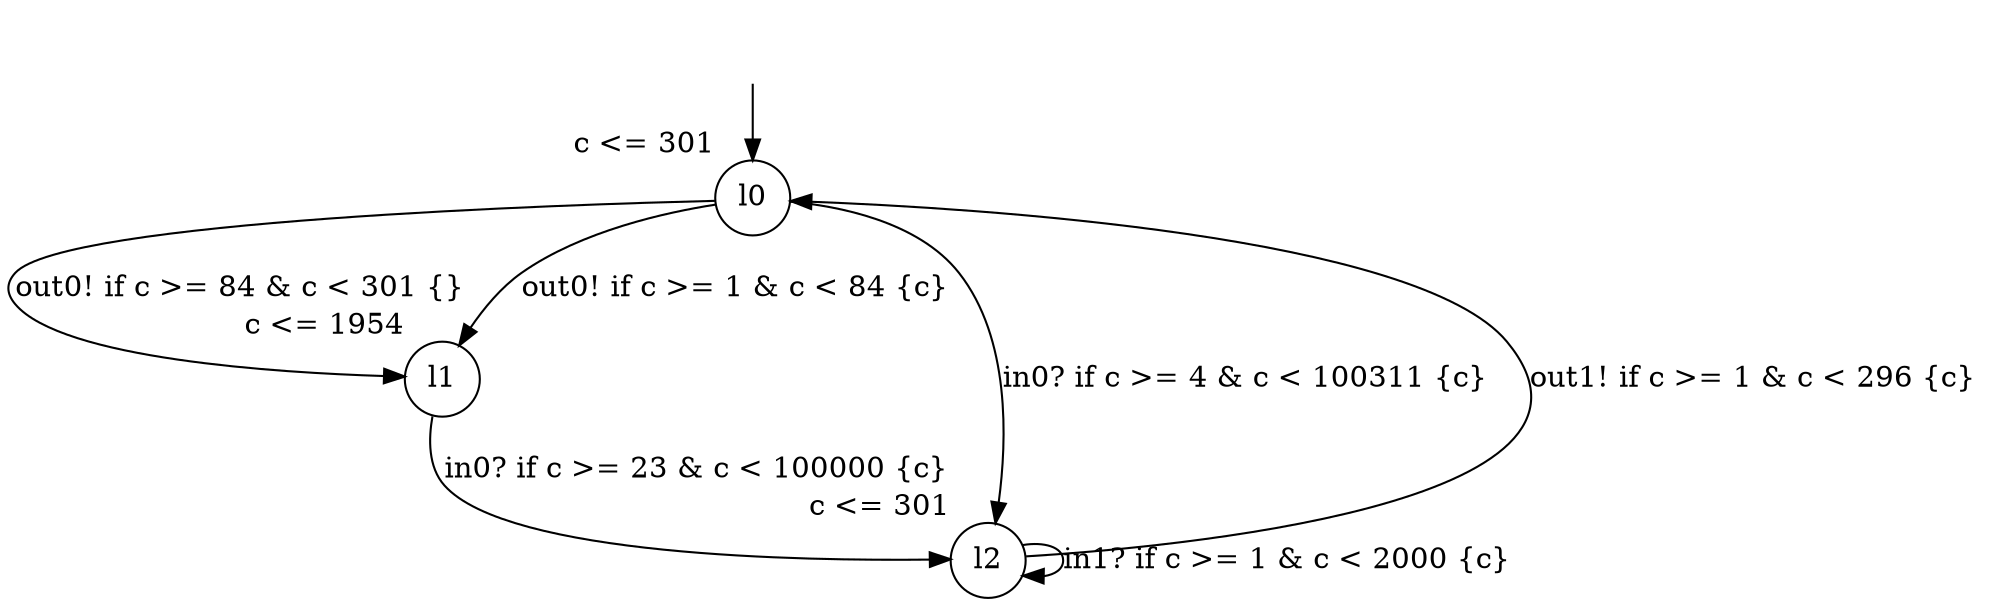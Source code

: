 digraph g {
__start0 [label="" shape="none"];
l0 [shape="circle" margin=0 label="l0", xlabel="c <= 301"];
l1 [shape="circle" margin=0 label="l1", xlabel="c <= 1954"];
l2 [shape="circle" margin=0 label="l2", xlabel="c <= 301"];
l0 -> l2 [label="in0? if c >= 4 & c < 100311 {c} "];
l0 -> l1 [label="out0! if c >= 84 & c < 301 {} "];
l0 -> l1 [label="out0! if c >= 1 & c < 84 {c} "];
l1 -> l2 [label="in0? if c >= 23 & c < 100000 {c} "];
l2 -> l2 [label="in1? if c >= 1 & c < 2000 {c} "];
l2 -> l0 [label="out1! if c >= 1 & c < 296 {c} "];
__start0 -> l0;
}
